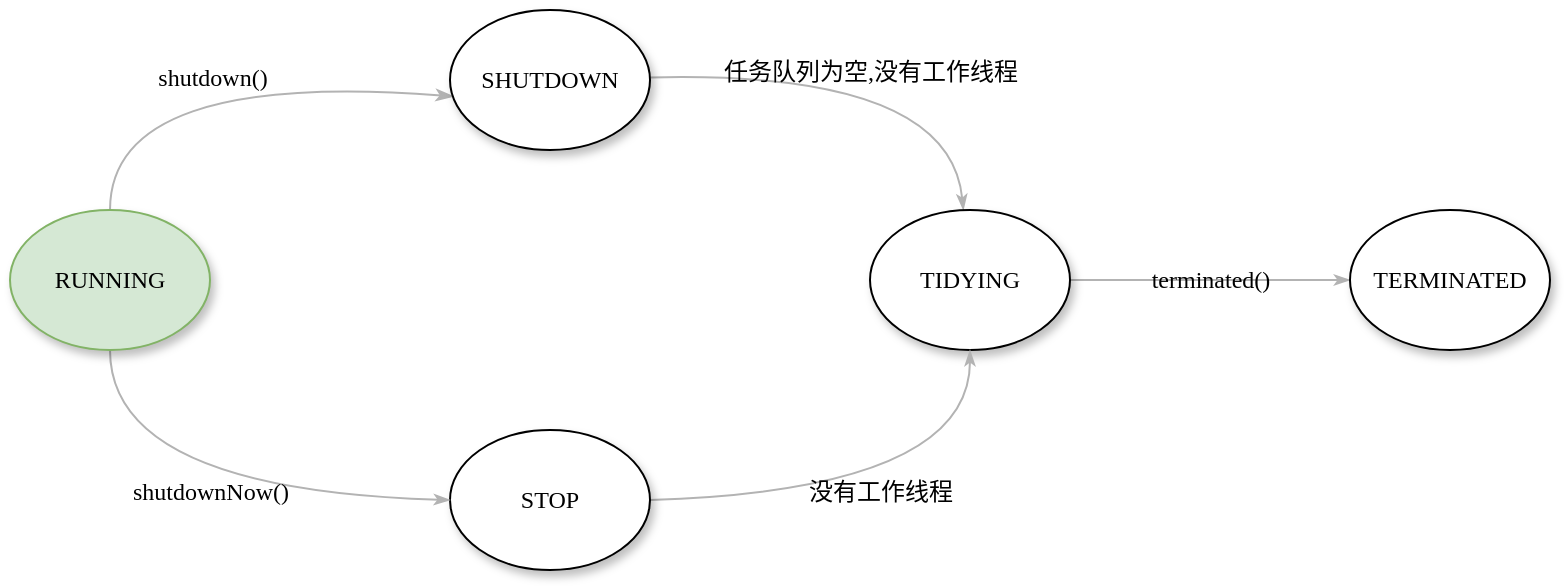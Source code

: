 <mxfile version="20.4.1" type="github">
  <diagram name="Page-1" id="42789a77-a242-8287-6e28-9cd8cfd52e62">
    <mxGraphModel dx="1209" dy="818" grid="1" gridSize="10" guides="1" tooltips="1" connect="1" arrows="1" fold="1" page="1" pageScale="1" pageWidth="1100" pageHeight="850" background="none" math="0" shadow="0">
      <root>
        <mxCell id="0" />
        <mxCell id="1" parent="0" />
        <mxCell id="1ea317790d2ca983-13" value="shutdown()" style="edgeStyle=none;html=1;labelBackgroundColor=none;startArrow=none;startFill=0;endArrow=classicThin;endFill=1;jettySize=auto;orthogonalLoop=1;strokeColor=#B3B3B3;strokeWidth=1;fontFamily=Verdana;fontSize=12;entryX=0.019;entryY=0.617;entryDx=0;entryDy=0;entryPerimeter=0;curved=1;" parent="1" source="1ea317790d2ca983-9" target="1ea317790d2ca983-1" edge="1">
          <mxGeometry relative="1" as="geometry">
            <mxPoint x="390" y="60" as="targetPoint" />
            <Array as="points">
              <mxPoint x="230" y="110" />
            </Array>
          </mxGeometry>
        </mxCell>
        <mxCell id="1ea317790d2ca983-14" value="任务队列为空,没有工作线程" style="edgeStyle=none;html=1;labelBackgroundColor=none;startArrow=none;startFill=0;startSize=5;endArrow=classicThin;endFill=1;endSize=5;jettySize=auto;orthogonalLoop=1;strokeColor=#B3B3B3;strokeWidth=1;fontFamily=Verdana;fontSize=12;curved=1;" parent="1" source="1ea317790d2ca983-1" target="1ea317790d2ca983-3" edge="1">
          <mxGeometry relative="1" as="geometry">
            <Array as="points">
              <mxPoint x="650" y="110" />
            </Array>
          </mxGeometry>
        </mxCell>
        <mxCell id="1ea317790d2ca983-1" value="SHUTDOWN" style="ellipse;whiteSpace=wrap;html=1;rounded=0;shadow=1;comic=0;labelBackgroundColor=none;strokeWidth=1;fontFamily=Verdana;fontSize=12;align=center;" parent="1" vertex="1">
          <mxGeometry x="400" y="80" width="100" height="70" as="geometry" />
        </mxCell>
        <mxCell id="1ea317790d2ca983-15" value="terminated()" style="edgeStyle=none;rounded=1;html=1;labelBackgroundColor=none;startArrow=none;startFill=0;startSize=5;endArrow=classicThin;endFill=1;endSize=5;jettySize=auto;orthogonalLoop=1;strokeColor=#B3B3B3;strokeWidth=1;fontFamily=Verdana;fontSize=12" parent="1" source="1ea317790d2ca983-3" target="1ea317790d2ca983-4" edge="1">
          <mxGeometry relative="1" as="geometry" />
        </mxCell>
        <mxCell id="1ea317790d2ca983-3" value="&lt;span&gt;TIDYING&lt;/span&gt;" style="ellipse;whiteSpace=wrap;html=1;rounded=0;shadow=1;comic=0;labelBackgroundColor=none;strokeWidth=1;fontFamily=Verdana;fontSize=12;align=center;" parent="1" vertex="1">
          <mxGeometry x="610" y="180" width="100" height="70" as="geometry" />
        </mxCell>
        <mxCell id="1ea317790d2ca983-4" value="&lt;span&gt;TERMINATED&lt;/span&gt;" style="ellipse;whiteSpace=wrap;html=1;rounded=0;shadow=1;comic=0;labelBackgroundColor=none;strokeWidth=1;fontFamily=Verdana;fontSize=12;align=center;" parent="1" vertex="1">
          <mxGeometry x="850" y="180" width="100" height="70" as="geometry" />
        </mxCell>
        <mxCell id="1ea317790d2ca983-17" value="没有工作线程" style="edgeStyle=none;html=1;labelBackgroundColor=none;startArrow=none;startFill=0;startSize=5;endArrow=classicThin;endFill=1;endSize=5;jettySize=auto;orthogonalLoop=1;strokeColor=#B3B3B3;strokeWidth=1;fontFamily=Verdana;fontSize=12;entryX=0.5;entryY=1;entryDx=0;entryDy=0;exitX=1;exitY=0.5;exitDx=0;exitDy=0;curved=1;" parent="1" source="1ea317790d2ca983-5" target="1ea317790d2ca983-3" edge="1">
          <mxGeometry relative="1" as="geometry">
            <mxPoint x="531.398" y="528.984" as="targetPoint" />
            <Array as="points">
              <mxPoint x="660" y="320" />
            </Array>
          </mxGeometry>
        </mxCell>
        <mxCell id="1ea317790d2ca983-5" value="STOP" style="ellipse;whiteSpace=wrap;html=1;rounded=0;shadow=1;comic=0;labelBackgroundColor=none;strokeWidth=1;fontFamily=Verdana;fontSize=12;align=center;" parent="1" vertex="1">
          <mxGeometry x="400" y="290" width="100" height="70" as="geometry" />
        </mxCell>
        <mxCell id="1ea317790d2ca983-19" value="shutdownNow()" style="edgeStyle=none;html=1;labelBackgroundColor=none;startArrow=none;startFill=0;startSize=5;endArrow=classicThin;endFill=1;endSize=5;jettySize=auto;orthogonalLoop=1;strokeColor=#B3B3B3;strokeWidth=1;fontFamily=Verdana;fontSize=12;entryX=0;entryY=0.5;entryDx=0;entryDy=0;curved=1;" parent="1" source="1ea317790d2ca983-9" target="1ea317790d2ca983-5" edge="1">
          <mxGeometry relative="1" as="geometry">
            <mxPoint x="239.965" y="320.51" as="targetPoint" />
            <Array as="points">
              <mxPoint x="230" y="320" />
            </Array>
          </mxGeometry>
        </mxCell>
        <mxCell id="1ea317790d2ca983-9" value="RUNNING" style="ellipse;whiteSpace=wrap;html=1;rounded=0;shadow=1;comic=0;labelBackgroundColor=none;strokeWidth=1;fontFamily=Verdana;fontSize=12;align=center;fillColor=#d5e8d4;strokeColor=#82b366;" parent="1" vertex="1">
          <mxGeometry x="180" y="180" width="100" height="70" as="geometry" />
        </mxCell>
      </root>
    </mxGraphModel>
  </diagram>
</mxfile>
